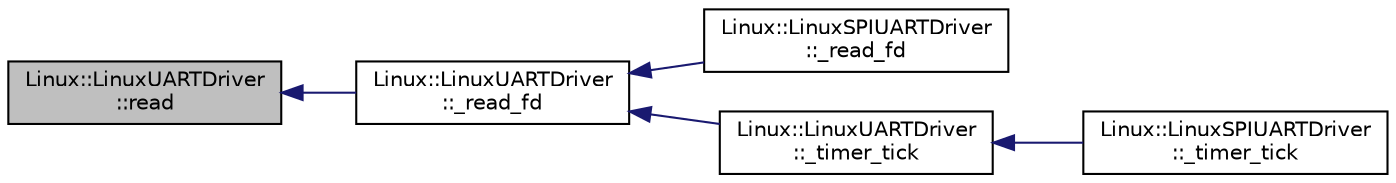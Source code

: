 digraph "Linux::LinuxUARTDriver::read"
{
 // INTERACTIVE_SVG=YES
  edge [fontname="Helvetica",fontsize="10",labelfontname="Helvetica",labelfontsize="10"];
  node [fontname="Helvetica",fontsize="10",shape=record];
  rankdir="LR";
  Node1 [label="Linux::LinuxUARTDriver\l::read",height=0.2,width=0.4,color="black", fillcolor="grey75", style="filled" fontcolor="black"];
  Node1 -> Node2 [dir="back",color="midnightblue",fontsize="10",style="solid",fontname="Helvetica"];
  Node2 [label="Linux::LinuxUARTDriver\l::_read_fd",height=0.2,width=0.4,color="black", fillcolor="white", style="filled",URL="$classLinux_1_1LinuxUARTDriver.html#aa1980b215d66416b2110e26ec7e5fd2e"];
  Node2 -> Node3 [dir="back",color="midnightblue",fontsize="10",style="solid",fontname="Helvetica"];
  Node3 [label="Linux::LinuxSPIUARTDriver\l::_read_fd",height=0.2,width=0.4,color="black", fillcolor="white", style="filled",URL="$classLinux_1_1LinuxSPIUARTDriver.html#afe73763b08d158386de55f601aa12beb"];
  Node2 -> Node4 [dir="back",color="midnightblue",fontsize="10",style="solid",fontname="Helvetica"];
  Node4 [label="Linux::LinuxUARTDriver\l::_timer_tick",height=0.2,width=0.4,color="black", fillcolor="white", style="filled",URL="$classLinux_1_1LinuxUARTDriver.html#a896f2b66a62f705e5e953e025cc24636"];
  Node4 -> Node5 [dir="back",color="midnightblue",fontsize="10",style="solid",fontname="Helvetica"];
  Node5 [label="Linux::LinuxSPIUARTDriver\l::_timer_tick",height=0.2,width=0.4,color="black", fillcolor="white", style="filled",URL="$classLinux_1_1LinuxSPIUARTDriver.html#ac4b32e65b3c492c093b3b3dae1997bcd"];
}
